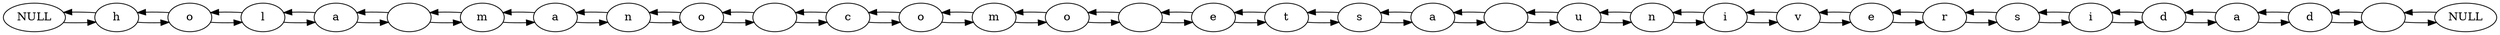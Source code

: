 digraph G{
rankdir = LR;
null1 [label="NULL"];
null2 [label="NULL"];
char0[label="h"];
char1[label="o"];
char2[label="l"];
char3[label="a"];
char4[label=" "];
char5[label="m"];
char6[label="a"];
char7[label="n"];
char8[label="o"];
char9[label=" "];
char10[label="c"];
char11[label="o"];
char12[label="m"];
char13[label="o"];
char14[label=" "];
char15[label="e"];
char16[label="t"];
char17[label="s"];
char18[label="a"];
char19[label=" "];
char20[label="u"];
char21[label="n"];
char22[label="i"];
char23[label="v"];
char24[label="e"];
char25[label="r"];
char26[label="s"];
char27[label="i"];
char28[label="d"];
char29[label="a"];
char30[label="d"];
char31[label=" "];
char0->char1;
char1->char0;
char1->char2;
char2->char1;
char2->char3;
char3->char2;
char3->char4;
char4->char3;
char4->char5;
char5->char4;
char5->char6;
char6->char5;
char6->char7;
char7->char6;
char7->char8;
char8->char7;
char8->char9;
char9->char8;
char9->char10;
char10->char9;
char10->char11;
char11->char10;
char11->char12;
char12->char11;
char12->char13;
char13->char12;
char13->char14;
char14->char13;
char14->char15;
char15->char14;
char15->char16;
char16->char15;
char16->char17;
char17->char16;
char17->char18;
char18->char17;
char18->char19;
char19->char18;
char19->char20;
char20->char19;
char20->char21;
char21->char20;
char21->char22;
char22->char21;
char22->char23;
char23->char22;
char23->char24;
char24->char23;
char24->char25;
char25->char24;
char25->char26;
char26->char25;
char26->char27;
char27->char26;
char27->char28;
char28->char27;
char28->char29;
char29->char28;
char29->char30;
char30->char29;
char30->char31;
char31->char30;
null1->char0;
char0->null1;
char31->null2;
null2->char31;
}
